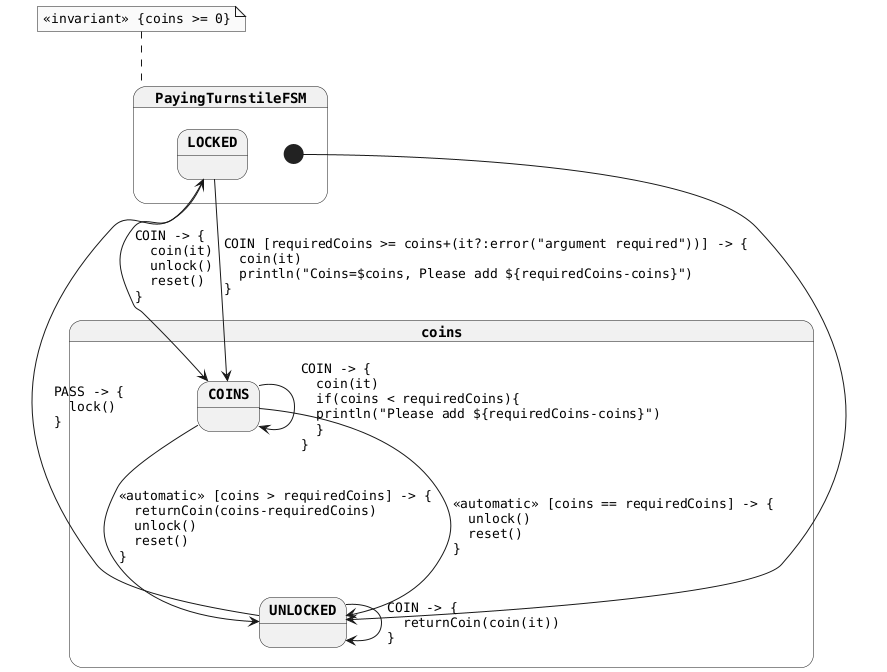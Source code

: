 @startuml
skinparam monochrome true
skinparam StateFontName Helvetica
skinparam defaultFontName Monospaced
skinparam defaultFontStyle Bold
skinparam state {
    FontStyle Bold
}
state coins {
COINS --> UNLOCKED : <<automatic>> [coins > requiredCoins] -> {\l  returnCoin(coins-requiredCoins)\l  unlock()\l  reset()\l}
COINS --> UNLOCKED : <<automatic>> [coins == requiredCoins] -> {\l  unlock()\l  reset()\l}
COINS --> COINS : COIN -> {\l  coin(it)\l  if(coins < requiredCoins){\l  println("Please add ${requiredCoins-coins}")\l  }\l}
}
state PayingTurnstileFSM {
[*] --> UNLOCKED
LOCKED --> COINS : COIN -> {\l  coin(it)\l  unlock()\l  reset()\l}
LOCKED --> COINS : COIN [requiredCoins >= coins+(it?:error("argument required"))] -> {\l  coin(it)\l  println("Coins=$coins, Please add ${requiredCoins-coins}")\l}
UNLOCKED --> UNLOCKED : COIN -> {\l  returnCoin(coin(it))\l}
UNLOCKED --> LOCKED : PASS -> {\l  lock()\l}
}
note top of PayingTurnstileFSM
<<invariant>> {coins >= 0}
end note
@enduml
